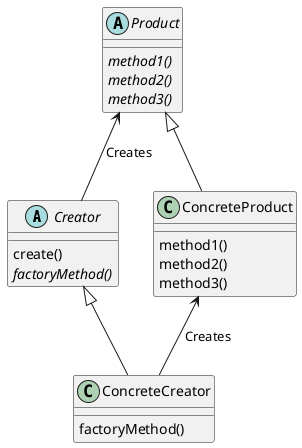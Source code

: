 @startuml factory_method

abstract class Creator {
  create()
  {abstract} factoryMethod()
}

abstract class Product {
  {abstract} method1()
  {abstract} method2()
  {abstract} method3()
}

class ConcreteCreator {
  factoryMethod()
}

class ConcreteProduct {
  method1()
  method2()
  method3()
}

Creator <|-- ConcreteCreator
Product <|-- ConcreteProduct
Product <-- Creator : Creates
ConcreteProduct <-- ConcreteCreator : Creates

@enduml